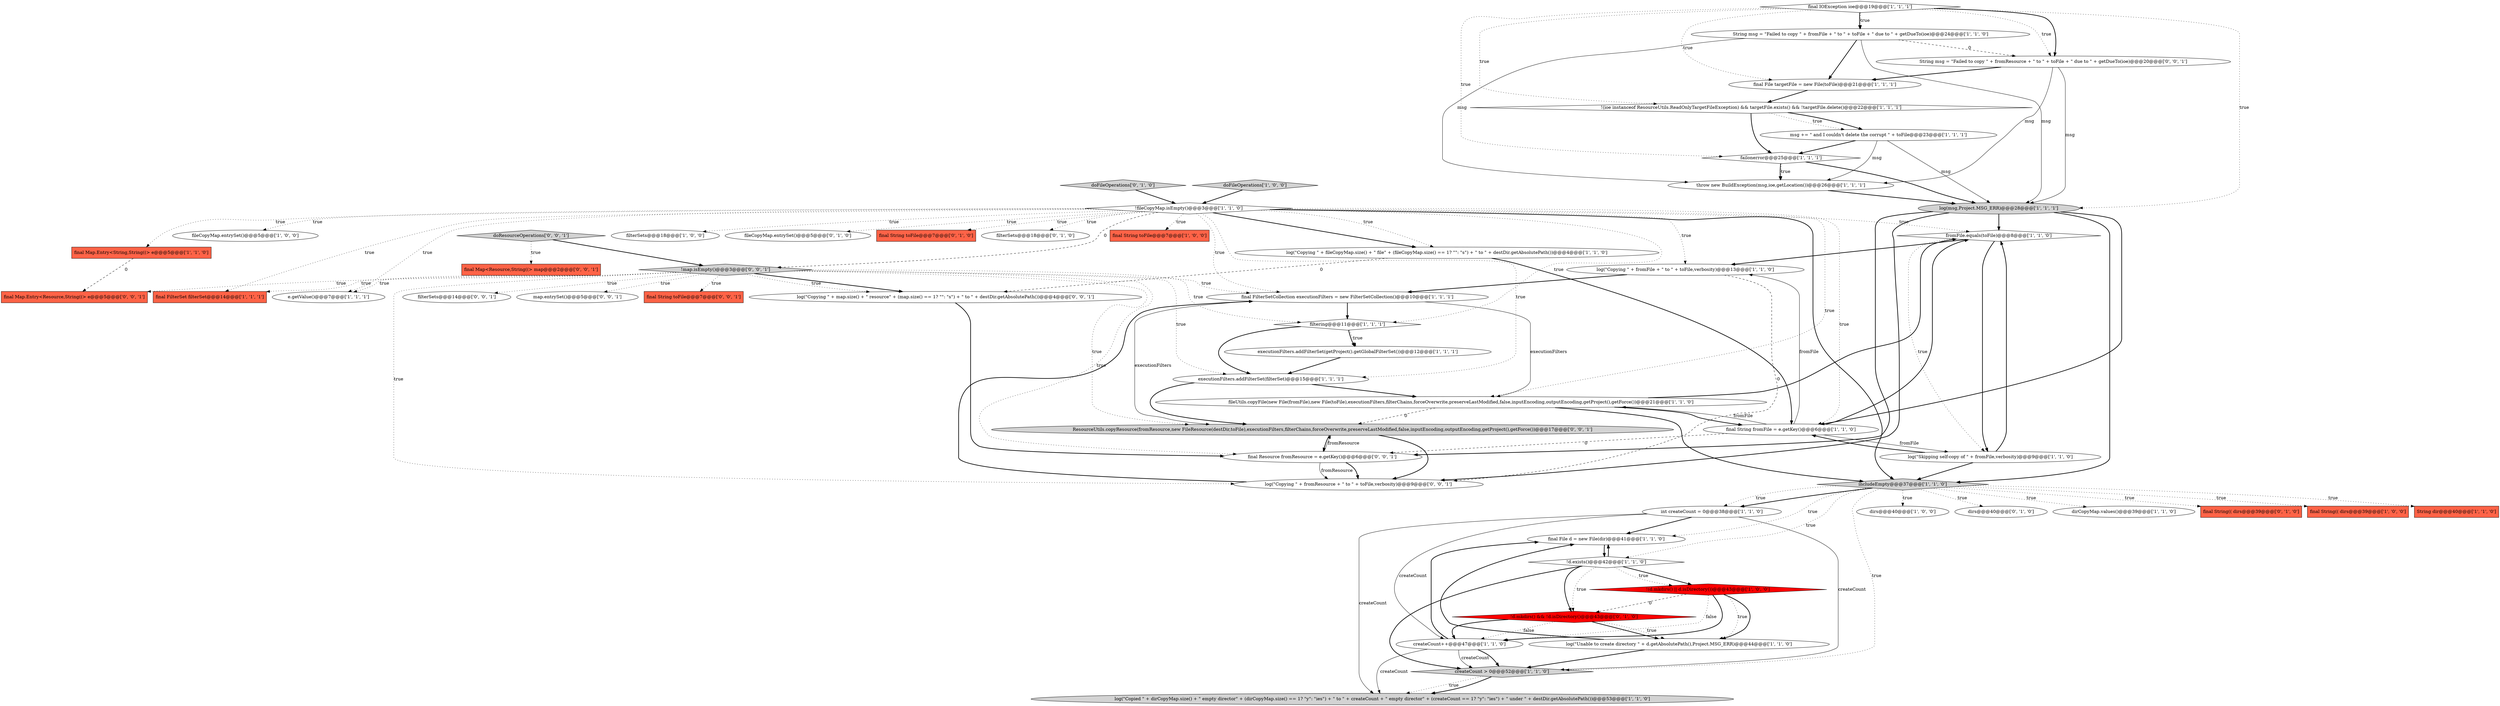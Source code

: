 digraph {
21 [style = filled, label = "final String toFile@@@7@@@['1', '0', '0']", fillcolor = tomato, shape = box image = "AAA0AAABBB1BBB"];
30 [style = filled, label = "!(ioe instanceof ResourceUtils.ReadOnlyTargetFileException) && targetFile.exists() && !targetFile.delete()@@@22@@@['1', '1', '1']", fillcolor = white, shape = diamond image = "AAA0AAABBB1BBB"];
45 [style = filled, label = "!d.mkdirs() && !d.isDirectory()@@@43@@@['0', '1', '0']", fillcolor = red, shape = diamond image = "AAA1AAABBB2BBB"];
36 [style = filled, label = "e.getValue()@@@7@@@['1', '1', '1']", fillcolor = white, shape = ellipse image = "AAA0AAABBB1BBB"];
4 [style = filled, label = "fileCopyMap.entrySet()@@@5@@@['1', '0', '0']", fillcolor = white, shape = ellipse image = "AAA0AAABBB1BBB"];
7 [style = filled, label = "int createCount = 0@@@38@@@['1', '1', '0']", fillcolor = white, shape = ellipse image = "AAA0AAABBB1BBB"];
35 [style = filled, label = "final Map.Entry<String,String((> e@@@5@@@['1', '1', '0']", fillcolor = tomato, shape = box image = "AAA0AAABBB1BBB"];
34 [style = filled, label = "!(d.mkdirs() || d.isDirectory())@@@43@@@['1', '0', '0']", fillcolor = red, shape = diamond image = "AAA1AAABBB1BBB"];
55 [style = filled, label = "String msg = \"Failed to copy \" + fromResource + \" to \" + toFile + \" due to \" + getDueTo(ioe)@@@20@@@['0', '0', '1']", fillcolor = white, shape = ellipse image = "AAA0AAABBB3BBB"];
27 [style = filled, label = "fromFile.equals(toFile)@@@8@@@['1', '1', '0']", fillcolor = white, shape = diamond image = "AAA0AAABBB1BBB"];
56 [style = filled, label = "final Resource fromResource = e.getKey()@@@6@@@['0', '0', '1']", fillcolor = white, shape = ellipse image = "AAA0AAABBB3BBB"];
2 [style = filled, label = "final FilterSetCollection executionFilters = new FilterSetCollection()@@@10@@@['1', '1', '1']", fillcolor = white, shape = ellipse image = "AAA0AAABBB1BBB"];
16 [style = filled, label = "final File targetFile = new File(toFile)@@@21@@@['1', '1', '1']", fillcolor = white, shape = ellipse image = "AAA0AAABBB1BBB"];
20 [style = filled, label = "fileUtils.copyFile(new File(fromFile),new File(toFile),executionFilters,filterChains,forceOverwrite,preserveLastModified,false,inputEncoding,outputEncoding,getProject(),getForce())@@@21@@@['1', '1', '0']", fillcolor = white, shape = ellipse image = "AAA0AAABBB1BBB"];
54 [style = filled, label = "filterSets@@@14@@@['0', '0', '1']", fillcolor = white, shape = ellipse image = "AAA0AAABBB3BBB"];
18 [style = filled, label = "log(\"Copied \" + dirCopyMap.size() + \" empty director\" + (dirCopyMap.size() == 1? \"y\": \"ies\") + \" to \" + createCount + \" empty director\" + (createCount == 1? \"y\": \"ies\") + \" under \" + destDir.getAbsolutePath())@@@53@@@['1', '1', '0']", fillcolor = lightgray, shape = ellipse image = "AAA0AAABBB1BBB"];
29 [style = filled, label = "includeEmpty@@@37@@@['1', '1', '0']", fillcolor = lightgray, shape = diamond image = "AAA0AAABBB1BBB"];
26 [style = filled, label = "!fileCopyMap.isEmpty()@@@3@@@['1', '1', '0']", fillcolor = white, shape = diamond image = "AAA0AAABBB1BBB"];
8 [style = filled, label = "log(\"Copying \" + fileCopyMap.size() + \" file\" + (fileCopyMap.size() == 1? \"\": \"s\") + \" to \" + destDir.getAbsolutePath())@@@4@@@['1', '1', '0']", fillcolor = white, shape = ellipse image = "AAA0AAABBB1BBB"];
6 [style = filled, label = "dirs@@@40@@@['1', '0', '0']", fillcolor = white, shape = ellipse image = "AAA0AAABBB1BBB"];
51 [style = filled, label = "final Map<Resource,String((> map@@@2@@@['0', '0', '1']", fillcolor = tomato, shape = box image = "AAA0AAABBB3BBB"];
31 [style = filled, label = "log(\"Copying \" + fromFile + \" to \" + toFile,verbosity)@@@13@@@['1', '1', '0']", fillcolor = white, shape = ellipse image = "AAA0AAABBB1BBB"];
37 [style = filled, label = "executionFilters.addFilterSet(filterSet)@@@15@@@['1', '1', '1']", fillcolor = white, shape = ellipse image = "AAA0AAABBB1BBB"];
11 [style = filled, label = "executionFilters.addFilterSet(getProject().getGlobalFilterSet())@@@12@@@['1', '1', '1']", fillcolor = white, shape = ellipse image = "AAA0AAABBB1BBB"];
3 [style = filled, label = "filterSets@@@18@@@['1', '0', '0']", fillcolor = white, shape = ellipse image = "AAA0AAABBB1BBB"];
28 [style = filled, label = "final FilterSet filterSet@@@14@@@['1', '1', '1']", fillcolor = tomato, shape = box image = "AAA0AAABBB1BBB"];
38 [style = filled, label = "throw new BuildException(msg,ioe,getLocation())@@@26@@@['1', '1', '1']", fillcolor = white, shape = ellipse image = "AAA0AAABBB1BBB"];
33 [style = filled, label = "failonerror@@@25@@@['1', '1', '1']", fillcolor = white, shape = diamond image = "AAA0AAABBB1BBB"];
44 [style = filled, label = "doFileOperations['0', '1', '0']", fillcolor = lightgray, shape = diamond image = "AAA0AAABBB2BBB"];
12 [style = filled, label = "log(\"Unable to create directory \" + d.getAbsolutePath(),Project.MSG_ERR)@@@44@@@['1', '1', '0']", fillcolor = white, shape = ellipse image = "AAA0AAABBB1BBB"];
1 [style = filled, label = "final File d = new File(dir)@@@41@@@['1', '1', '0']", fillcolor = white, shape = ellipse image = "AAA0AAABBB1BBB"];
23 [style = filled, label = "!d.exists()@@@42@@@['1', '1', '0']", fillcolor = white, shape = diamond image = "AAA0AAABBB1BBB"];
32 [style = filled, label = "doFileOperations['1', '0', '0']", fillcolor = lightgray, shape = diamond image = "AAA0AAABBB1BBB"];
41 [style = filled, label = "fileCopyMap.entrySet()@@@5@@@['0', '1', '0']", fillcolor = white, shape = ellipse image = "AAA0AAABBB2BBB"];
40 [style = filled, label = "dirs@@@40@@@['0', '1', '0']", fillcolor = white, shape = ellipse image = "AAA0AAABBB2BBB"];
9 [style = filled, label = "filtering@@@11@@@['1', '1', '1']", fillcolor = white, shape = diamond image = "AAA0AAABBB1BBB"];
39 [style = filled, label = "final String toFile@@@7@@@['0', '1', '0']", fillcolor = tomato, shape = box image = "AAA0AAABBB2BBB"];
47 [style = filled, label = "map.entrySet()@@@5@@@['0', '0', '1']", fillcolor = white, shape = ellipse image = "AAA0AAABBB3BBB"];
24 [style = filled, label = "final String fromFile = e.getKey()@@@6@@@['1', '1', '0']", fillcolor = white, shape = ellipse image = "AAA0AAABBB1BBB"];
15 [style = filled, label = "final IOException ioe@@@19@@@['1', '1', '1']", fillcolor = white, shape = diamond image = "AAA0AAABBB1BBB"];
19 [style = filled, label = "log(msg,Project.MSG_ERR)@@@28@@@['1', '1', '1']", fillcolor = lightgray, shape = ellipse image = "AAA0AAABBB1BBB"];
53 [style = filled, label = "final Map.Entry<Resource,String((> e@@@5@@@['0', '0', '1']", fillcolor = tomato, shape = box image = "AAA0AAABBB3BBB"];
42 [style = filled, label = "filterSets@@@18@@@['0', '1', '0']", fillcolor = white, shape = ellipse image = "AAA0AAABBB2BBB"];
17 [style = filled, label = "createCount++@@@47@@@['1', '1', '0']", fillcolor = white, shape = ellipse image = "AAA0AAABBB1BBB"];
22 [style = filled, label = "dirCopyMap.values()@@@39@@@['1', '1', '0']", fillcolor = white, shape = ellipse image = "AAA0AAABBB1BBB"];
49 [style = filled, label = "doResourceOperations['0', '0', '1']", fillcolor = lightgray, shape = diamond image = "AAA0AAABBB3BBB"];
43 [style = filled, label = "final String(( dirs@@@39@@@['0', '1', '0']", fillcolor = tomato, shape = box image = "AAA0AAABBB2BBB"];
57 [style = filled, label = "!map.isEmpty()@@@3@@@['0', '0', '1']", fillcolor = lightgray, shape = diamond image = "AAA0AAABBB3BBB"];
0 [style = filled, label = "final String(( dirs@@@39@@@['1', '0', '0']", fillcolor = tomato, shape = box image = "AAA0AAABBB1BBB"];
14 [style = filled, label = "String msg = \"Failed to copy \" + fromFile + \" to \" + toFile + \" due to \" + getDueTo(ioe)@@@24@@@['1', '1', '0']", fillcolor = white, shape = ellipse image = "AAA0AAABBB1BBB"];
25 [style = filled, label = "String dir@@@40@@@['1', '1', '0']", fillcolor = tomato, shape = box image = "AAA0AAABBB1BBB"];
46 [style = filled, label = "log(\"Copying \" + map.size() + \" resource\" + (map.size() == 1? \"\": \"s\") + \" to \" + destDir.getAbsolutePath())@@@4@@@['0', '0', '1']", fillcolor = white, shape = ellipse image = "AAA0AAABBB3BBB"];
13 [style = filled, label = "msg += \" and I couldn't delete the corrupt \" + toFile@@@23@@@['1', '1', '1']", fillcolor = white, shape = ellipse image = "AAA0AAABBB1BBB"];
5 [style = filled, label = "log(\"Skipping self-copy of \" + fromFile,verbosity)@@@9@@@['1', '1', '0']", fillcolor = white, shape = ellipse image = "AAA0AAABBB1BBB"];
50 [style = filled, label = "final String toFile@@@7@@@['0', '0', '1']", fillcolor = tomato, shape = box image = "AAA0AAABBB3BBB"];
52 [style = filled, label = "ResourceUtils.copyResource(fromResource,new FileResource(destDir,toFile),executionFilters,filterChains,forceOverwrite,preserveLastModified,false,inputEncoding,outputEncoding,getProject(),getForce())@@@17@@@['0', '0', '1']", fillcolor = lightgray, shape = ellipse image = "AAA0AAABBB3BBB"];
10 [style = filled, label = "createCount > 0@@@52@@@['1', '1', '0']", fillcolor = lightgray, shape = diamond image = "AAA0AAABBB1BBB"];
48 [style = filled, label = "log(\"Copying \" + fromResource + \" to \" + toFile,verbosity)@@@9@@@['0', '0', '1']", fillcolor = white, shape = ellipse image = "AAA0AAABBB3BBB"];
34->12 [style = dotted, label="true"];
29->43 [style = dotted, label="true"];
15->55 [style = bold, label=""];
2->52 [style = solid, label="executionFilters"];
57->37 [style = dotted, label="true"];
30->13 [style = bold, label=""];
20->52 [style = dashed, label="0"];
9->11 [style = bold, label=""];
23->45 [style = bold, label=""];
26->37 [style = dotted, label="true"];
57->52 [style = dotted, label="true"];
57->9 [style = dotted, label="true"];
29->23 [style = dotted, label="true"];
31->48 [style = dashed, label="0"];
15->33 [style = dotted, label="true"];
9->37 [style = bold, label=""];
1->23 [style = bold, label=""];
20->27 [style = bold, label=""];
19->24 [style = bold, label=""];
15->30 [style = dotted, label="true"];
12->10 [style = bold, label=""];
55->38 [style = solid, label="msg"];
17->10 [style = solid, label="createCount"];
26->28 [style = dotted, label="true"];
26->24 [style = dotted, label="true"];
34->17 [style = bold, label=""];
13->19 [style = solid, label="msg"];
57->48 [style = dotted, label="true"];
7->17 [style = solid, label="createCount"];
45->17 [style = bold, label=""];
27->5 [style = bold, label=""];
26->4 [style = dotted, label="true"];
26->36 [style = dotted, label="true"];
24->27 [style = bold, label=""];
26->57 [style = dashed, label="0"];
26->41 [style = dotted, label="true"];
57->46 [style = bold, label=""];
10->18 [style = dotted, label="true"];
14->16 [style = bold, label=""];
5->29 [style = bold, label=""];
24->5 [style = solid, label="fromFile"];
7->1 [style = bold, label=""];
56->52 [style = solid, label="fromResource"];
48->2 [style = bold, label=""];
57->54 [style = dotted, label="true"];
57->36 [style = dotted, label="true"];
26->2 [style = dotted, label="true"];
55->19 [style = solid, label="msg"];
11->37 [style = bold, label=""];
27->31 [style = bold, label=""];
7->10 [style = solid, label="createCount"];
26->20 [style = dotted, label="true"];
31->2 [style = bold, label=""];
2->9 [style = bold, label=""];
15->14 [style = dotted, label="true"];
26->9 [style = dotted, label="true"];
15->16 [style = dotted, label="true"];
57->47 [style = dotted, label="true"];
12->1 [style = bold, label=""];
26->3 [style = dotted, label="true"];
32->26 [style = bold, label=""];
8->46 [style = dashed, label="0"];
19->56 [style = bold, label=""];
49->51 [style = dotted, label="true"];
35->53 [style = dashed, label="0"];
57->50 [style = dotted, label="true"];
24->31 [style = solid, label="fromFile"];
24->20 [style = solid, label="fromFile"];
14->38 [style = solid, label="msg"];
29->40 [style = dotted, label="true"];
52->48 [style = bold, label=""];
23->10 [style = bold, label=""];
56->48 [style = bold, label=""];
17->18 [style = solid, label="createCount"];
33->38 [style = dotted, label="true"];
7->18 [style = solid, label="createCount"];
24->56 [style = dashed, label="0"];
8->24 [style = bold, label=""];
29->0 [style = dotted, label="true"];
17->10 [style = bold, label=""];
29->10 [style = dotted, label="true"];
29->6 [style = dotted, label="true"];
10->18 [style = bold, label=""];
29->1 [style = dotted, label="true"];
26->8 [style = dotted, label="true"];
46->56 [style = bold, label=""];
26->42 [style = dotted, label="true"];
15->14 [style = bold, label=""];
30->33 [style = bold, label=""];
17->1 [style = bold, label=""];
57->2 [style = dotted, label="true"];
57->28 [style = dotted, label="true"];
19->29 [style = bold, label=""];
26->27 [style = dotted, label="true"];
9->11 [style = dotted, label="true"];
29->7 [style = dotted, label="true"];
26->8 [style = bold, label=""];
34->45 [style = dashed, label="0"];
38->19 [style = bold, label=""];
29->22 [style = dotted, label="true"];
26->31 [style = dotted, label="true"];
57->53 [style = dotted, label="true"];
30->13 [style = dotted, label="true"];
5->24 [style = bold, label=""];
16->30 [style = bold, label=""];
56->48 [style = solid, label="fromResource"];
14->55 [style = dashed, label="0"];
34->17 [style = dotted, label="false"];
23->45 [style = dotted, label="true"];
37->52 [style = bold, label=""];
26->35 [style = dotted, label="true"];
55->16 [style = bold, label=""];
33->19 [style = bold, label=""];
29->25 [style = dotted, label="true"];
45->17 [style = dotted, label="false"];
27->5 [style = dotted, label="true"];
19->48 [style = bold, label=""];
20->29 [style = bold, label=""];
2->20 [style = solid, label="executionFilters"];
26->29 [style = bold, label=""];
26->39 [style = dotted, label="true"];
37->20 [style = bold, label=""];
14->19 [style = solid, label="msg"];
52->56 [style = bold, label=""];
57->46 [style = dotted, label="true"];
34->12 [style = bold, label=""];
45->12 [style = bold, label=""];
44->26 [style = bold, label=""];
26->21 [style = dotted, label="true"];
15->19 [style = dotted, label="true"];
19->27 [style = bold, label=""];
45->12 [style = dotted, label="true"];
23->1 [style = bold, label=""];
23->34 [style = bold, label=""];
29->7 [style = bold, label=""];
33->38 [style = bold, label=""];
15->55 [style = dotted, label="true"];
5->27 [style = bold, label=""];
49->57 [style = bold, label=""];
20->24 [style = bold, label=""];
13->33 [style = bold, label=""];
13->38 [style = solid, label="msg"];
23->34 [style = dotted, label="true"];
57->56 [style = dotted, label="true"];
}
